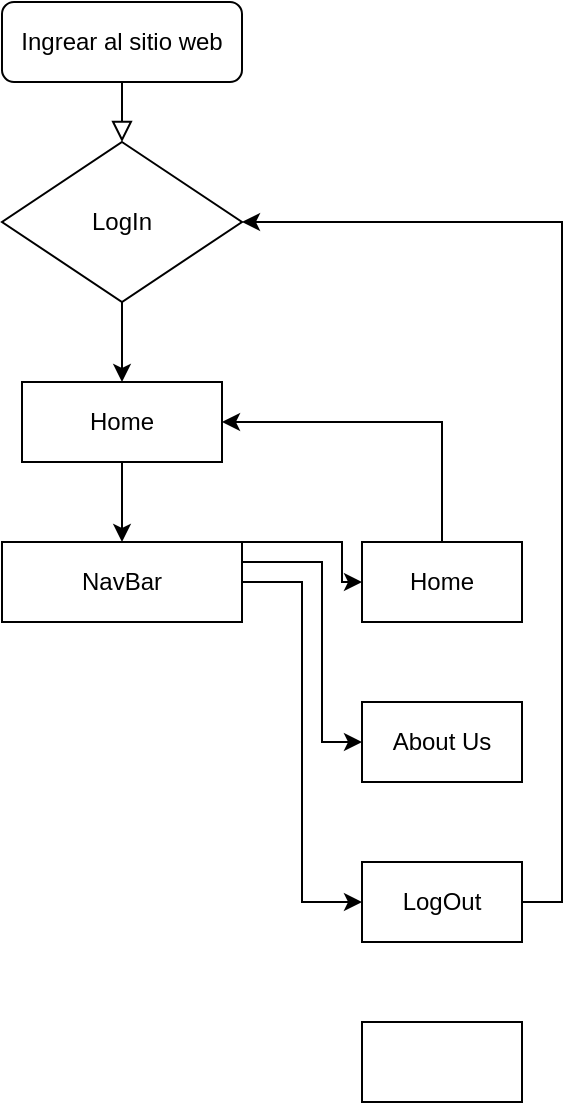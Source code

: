 <mxfile version="22.0.5" type="github">
  <diagram id="C5RBs43oDa-KdzZeNtuy" name="Page-1">
    <mxGraphModel dx="1434" dy="758" grid="1" gridSize="10" guides="1" tooltips="1" connect="1" arrows="1" fold="1" page="1" pageScale="1" pageWidth="827" pageHeight="1169" math="0" shadow="0">
      <root>
        <mxCell id="WIyWlLk6GJQsqaUBKTNV-0" />
        <mxCell id="WIyWlLk6GJQsqaUBKTNV-1" parent="WIyWlLk6GJQsqaUBKTNV-0" />
        <mxCell id="WIyWlLk6GJQsqaUBKTNV-2" value="" style="rounded=0;html=1;jettySize=auto;orthogonalLoop=1;fontSize=11;endArrow=block;endFill=0;endSize=8;strokeWidth=1;shadow=0;labelBackgroundColor=none;edgeStyle=orthogonalEdgeStyle;entryX=0.5;entryY=0;entryDx=0;entryDy=0;" parent="WIyWlLk6GJQsqaUBKTNV-1" source="WIyWlLk6GJQsqaUBKTNV-3" target="ADYoPG04qBQSYmhRnM9e-4" edge="1">
          <mxGeometry relative="1" as="geometry">
            <mxPoint x="400" y="100" as="targetPoint" />
          </mxGeometry>
        </mxCell>
        <mxCell id="WIyWlLk6GJQsqaUBKTNV-3" value="Ingrear al sitio web" style="rounded=1;whiteSpace=wrap;html=1;fontSize=12;glass=0;strokeWidth=1;shadow=0;" parent="WIyWlLk6GJQsqaUBKTNV-1" vertex="1">
          <mxGeometry x="340" y="10" width="120" height="40" as="geometry" />
        </mxCell>
        <mxCell id="ADYoPG04qBQSYmhRnM9e-1" value="" style="edgeStyle=orthogonalEdgeStyle;rounded=0;orthogonalLoop=1;jettySize=auto;html=1;exitX=0.5;exitY=1;exitDx=0;exitDy=0;entryX=0.5;entryY=0;entryDx=0;entryDy=0;" edge="1" parent="WIyWlLk6GJQsqaUBKTNV-1" source="ADYoPG04qBQSYmhRnM9e-3" target="ADYoPG04qBQSYmhRnM9e-9">
          <mxGeometry relative="1" as="geometry">
            <mxPoint x="400" y="240" as="sourcePoint" />
            <mxPoint x="400" y="280" as="targetPoint" />
          </mxGeometry>
        </mxCell>
        <mxCell id="ADYoPG04qBQSYmhRnM9e-3" value="Home" style="rounded=0;whiteSpace=wrap;html=1;" vertex="1" parent="WIyWlLk6GJQsqaUBKTNV-1">
          <mxGeometry x="350" y="200" width="100" height="40" as="geometry" />
        </mxCell>
        <mxCell id="ADYoPG04qBQSYmhRnM9e-5" style="edgeStyle=orthogonalEdgeStyle;rounded=0;orthogonalLoop=1;jettySize=auto;html=1;exitX=0.5;exitY=1;exitDx=0;exitDy=0;entryX=0.5;entryY=0;entryDx=0;entryDy=0;" edge="1" parent="WIyWlLk6GJQsqaUBKTNV-1" source="ADYoPG04qBQSYmhRnM9e-4" target="ADYoPG04qBQSYmhRnM9e-3">
          <mxGeometry relative="1" as="geometry" />
        </mxCell>
        <mxCell id="ADYoPG04qBQSYmhRnM9e-4" value="LogIn" style="rhombus;whiteSpace=wrap;html=1;" vertex="1" parent="WIyWlLk6GJQsqaUBKTNV-1">
          <mxGeometry x="340" y="80" width="120" height="80" as="geometry" />
        </mxCell>
        <mxCell id="ADYoPG04qBQSYmhRnM9e-6" value="About Us" style="rounded=0;whiteSpace=wrap;html=1;" vertex="1" parent="WIyWlLk6GJQsqaUBKTNV-1">
          <mxGeometry x="520" y="360" width="80" height="40" as="geometry" />
        </mxCell>
        <mxCell id="ADYoPG04qBQSYmhRnM9e-11" style="edgeStyle=orthogonalEdgeStyle;rounded=0;orthogonalLoop=1;jettySize=auto;html=1;exitX=0.5;exitY=0;exitDx=0;exitDy=0;entryX=1;entryY=0.5;entryDx=0;entryDy=0;" edge="1" parent="WIyWlLk6GJQsqaUBKTNV-1" source="ADYoPG04qBQSYmhRnM9e-7" target="ADYoPG04qBQSYmhRnM9e-3">
          <mxGeometry relative="1" as="geometry" />
        </mxCell>
        <mxCell id="ADYoPG04qBQSYmhRnM9e-7" value="Home" style="rounded=0;whiteSpace=wrap;html=1;" vertex="1" parent="WIyWlLk6GJQsqaUBKTNV-1">
          <mxGeometry x="520" y="280" width="80" height="40" as="geometry" />
        </mxCell>
        <mxCell id="ADYoPG04qBQSYmhRnM9e-15" style="edgeStyle=orthogonalEdgeStyle;rounded=0;orthogonalLoop=1;jettySize=auto;html=1;exitX=1;exitY=0.5;exitDx=0;exitDy=0;entryX=1;entryY=0.5;entryDx=0;entryDy=0;" edge="1" parent="WIyWlLk6GJQsqaUBKTNV-1" source="ADYoPG04qBQSYmhRnM9e-8" target="ADYoPG04qBQSYmhRnM9e-4">
          <mxGeometry relative="1" as="geometry" />
        </mxCell>
        <mxCell id="ADYoPG04qBQSYmhRnM9e-8" value="LogOut" style="rounded=0;whiteSpace=wrap;html=1;" vertex="1" parent="WIyWlLk6GJQsqaUBKTNV-1">
          <mxGeometry x="520" y="440" width="80" height="40" as="geometry" />
        </mxCell>
        <mxCell id="ADYoPG04qBQSYmhRnM9e-10" style="edgeStyle=orthogonalEdgeStyle;rounded=0;orthogonalLoop=1;jettySize=auto;html=1;exitX=1;exitY=0;exitDx=0;exitDy=0;entryX=0;entryY=0.5;entryDx=0;entryDy=0;" edge="1" parent="WIyWlLk6GJQsqaUBKTNV-1" source="ADYoPG04qBQSYmhRnM9e-9" target="ADYoPG04qBQSYmhRnM9e-7">
          <mxGeometry relative="1" as="geometry">
            <Array as="points">
              <mxPoint x="510" y="280" />
              <mxPoint x="510" y="300" />
            </Array>
          </mxGeometry>
        </mxCell>
        <mxCell id="ADYoPG04qBQSYmhRnM9e-12" style="edgeStyle=orthogonalEdgeStyle;rounded=0;orthogonalLoop=1;jettySize=auto;html=1;exitX=1;exitY=0.25;exitDx=0;exitDy=0;entryX=0;entryY=0.5;entryDx=0;entryDy=0;" edge="1" parent="WIyWlLk6GJQsqaUBKTNV-1" source="ADYoPG04qBQSYmhRnM9e-9" target="ADYoPG04qBQSYmhRnM9e-6">
          <mxGeometry relative="1" as="geometry">
            <Array as="points">
              <mxPoint x="500" y="290" />
              <mxPoint x="500" y="380" />
            </Array>
          </mxGeometry>
        </mxCell>
        <mxCell id="ADYoPG04qBQSYmhRnM9e-13" style="edgeStyle=orthogonalEdgeStyle;rounded=0;orthogonalLoop=1;jettySize=auto;html=1;entryX=0;entryY=0.5;entryDx=0;entryDy=0;" edge="1" parent="WIyWlLk6GJQsqaUBKTNV-1" target="ADYoPG04qBQSYmhRnM9e-8">
          <mxGeometry relative="1" as="geometry">
            <mxPoint x="460" y="310" as="sourcePoint" />
            <Array as="points">
              <mxPoint x="460" y="300" />
              <mxPoint x="490" y="300" />
              <mxPoint x="490" y="460" />
            </Array>
          </mxGeometry>
        </mxCell>
        <mxCell id="ADYoPG04qBQSYmhRnM9e-9" value="NavBar" style="rounded=0;whiteSpace=wrap;html=1;" vertex="1" parent="WIyWlLk6GJQsqaUBKTNV-1">
          <mxGeometry x="340" y="280" width="120" height="40" as="geometry" />
        </mxCell>
        <mxCell id="ADYoPG04qBQSYmhRnM9e-14" style="edgeStyle=orthogonalEdgeStyle;rounded=0;orthogonalLoop=1;jettySize=auto;html=1;exitX=1;exitY=0.5;exitDx=0;exitDy=0;" edge="1" parent="WIyWlLk6GJQsqaUBKTNV-1" source="ADYoPG04qBQSYmhRnM9e-9">
          <mxGeometry relative="1" as="geometry">
            <mxPoint x="460" y="300" as="targetPoint" />
          </mxGeometry>
        </mxCell>
        <mxCell id="ADYoPG04qBQSYmhRnM9e-16" value="" style="rounded=0;whiteSpace=wrap;html=1;" vertex="1" parent="WIyWlLk6GJQsqaUBKTNV-1">
          <mxGeometry x="520" y="520" width="80" height="40" as="geometry" />
        </mxCell>
      </root>
    </mxGraphModel>
  </diagram>
</mxfile>
